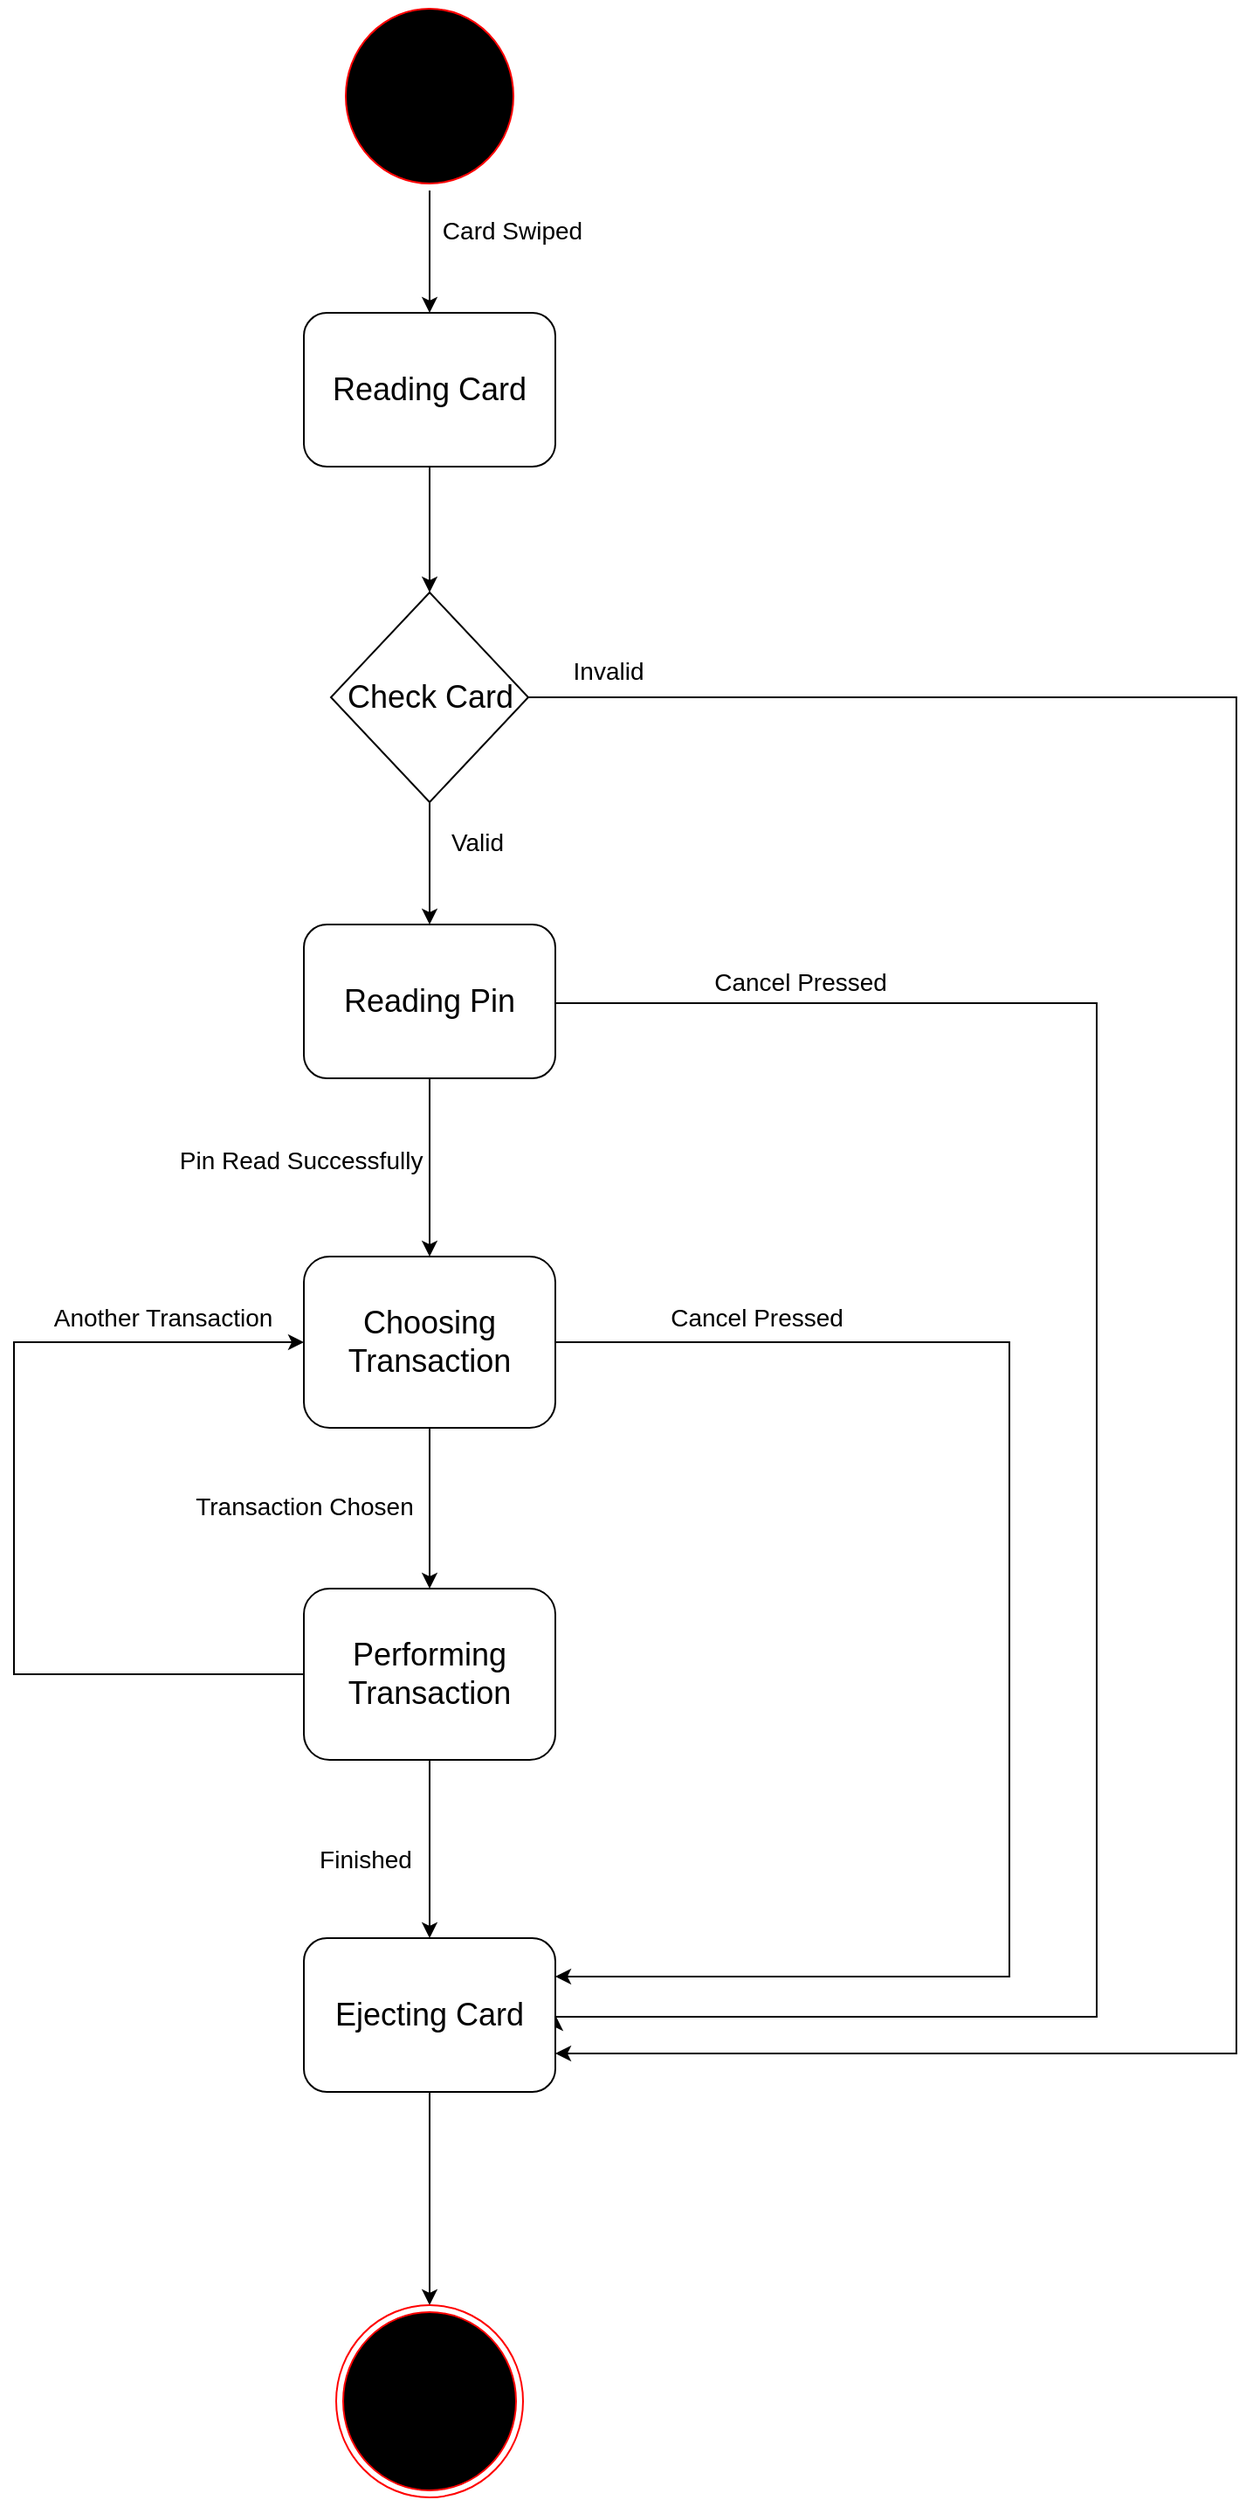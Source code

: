 <mxfile version="21.2.9" type="github">
  <diagram name="Page-1" id="CXV8uM8Q669HFNuF4sEJ">
    <mxGraphModel dx="1799" dy="764" grid="1" gridSize="10" guides="1" tooltips="1" connect="1" arrows="1" fold="1" page="1" pageScale="1" pageWidth="1200" pageHeight="1920" math="0" shadow="0">
      <root>
        <mxCell id="0" />
        <mxCell id="1" parent="0" />
        <mxCell id="PRrC4tiBxtndDEvVd68Q-7" style="edgeStyle=orthogonalEdgeStyle;rounded=0;orthogonalLoop=1;jettySize=auto;html=1;exitX=0.5;exitY=1;exitDx=0;exitDy=0;entryX=0.5;entryY=0;entryDx=0;entryDy=0;" parent="1" source="PRrC4tiBxtndDEvVd68Q-5" target="PRrC4tiBxtndDEvVd68Q-8" edge="1">
          <mxGeometry relative="1" as="geometry">
            <mxPoint x="535.81" y="452" as="targetPoint" />
          </mxGeometry>
        </mxCell>
        <mxCell id="PRrC4tiBxtndDEvVd68Q-5" value="" style="ellipse;html=1;shape=startState;fillColor=#000000;strokeColor=#ff0000;" parent="1" vertex="1">
          <mxGeometry x="486" y="252" width="104" height="108" as="geometry" />
        </mxCell>
        <mxCell id="PRrC4tiBxtndDEvVd68Q-10" style="edgeStyle=orthogonalEdgeStyle;rounded=0;orthogonalLoop=1;jettySize=auto;html=1;exitX=0.5;exitY=1;exitDx=0;exitDy=0;entryX=0.5;entryY=0;entryDx=0;entryDy=0;" parent="1" source="PRrC4tiBxtndDEvVd68Q-8" target="PRrC4tiBxtndDEvVd68Q-17" edge="1">
          <mxGeometry relative="1" as="geometry">
            <mxPoint x="540" y="620" as="targetPoint" />
          </mxGeometry>
        </mxCell>
        <mxCell id="PRrC4tiBxtndDEvVd68Q-8" value="&lt;font style=&quot;font-size: 18px;&quot;&gt;Reading Card&lt;/font&gt;" style="rounded=1;whiteSpace=wrap;html=1;" parent="1" vertex="1">
          <mxGeometry x="466" y="430" width="144" height="88" as="geometry" />
        </mxCell>
        <mxCell id="PRrC4tiBxtndDEvVd68Q-12" style="edgeStyle=orthogonalEdgeStyle;rounded=0;orthogonalLoop=1;jettySize=auto;html=1;entryX=0.5;entryY=0;entryDx=0;entryDy=0;" parent="1" source="PRrC4tiBxtndDEvVd68Q-9" target="PRrC4tiBxtndDEvVd68Q-11" edge="1">
          <mxGeometry relative="1" as="geometry" />
        </mxCell>
        <mxCell id="8gCXjAfjjDtULWV0EaW6-4" style="edgeStyle=orthogonalEdgeStyle;rounded=0;orthogonalLoop=1;jettySize=auto;html=1;exitX=1;exitY=0.5;exitDx=0;exitDy=0;entryX=1;entryY=0.5;entryDx=0;entryDy=0;" edge="1" parent="1" source="PRrC4tiBxtndDEvVd68Q-9" target="PRrC4tiBxtndDEvVd68Q-15">
          <mxGeometry relative="1" as="geometry">
            <mxPoint x="770.0" y="1180" as="targetPoint" />
            <Array as="points">
              <mxPoint x="920" y="825" />
              <mxPoint x="920" y="1405" />
              <mxPoint x="610" y="1405" />
            </Array>
          </mxGeometry>
        </mxCell>
        <mxCell id="PRrC4tiBxtndDEvVd68Q-9" value="&lt;font style=&quot;font-size: 18px;&quot;&gt;Reading Pin&lt;/font&gt;" style="rounded=1;whiteSpace=wrap;html=1;" parent="1" vertex="1">
          <mxGeometry x="466" y="780" width="144" height="88" as="geometry" />
        </mxCell>
        <mxCell id="PRrC4tiBxtndDEvVd68Q-14" style="edgeStyle=orthogonalEdgeStyle;rounded=0;orthogonalLoop=1;jettySize=auto;html=1;exitX=0.5;exitY=1;exitDx=0;exitDy=0;entryX=0.5;entryY=0;entryDx=0;entryDy=0;" parent="1" source="PRrC4tiBxtndDEvVd68Q-11" target="PRrC4tiBxtndDEvVd68Q-13" edge="1">
          <mxGeometry relative="1" as="geometry" />
        </mxCell>
        <mxCell id="8gCXjAfjjDtULWV0EaW6-5" style="edgeStyle=orthogonalEdgeStyle;rounded=0;orthogonalLoop=1;jettySize=auto;html=1;exitX=1;exitY=0.5;exitDx=0;exitDy=0;entryX=1;entryY=0.25;entryDx=0;entryDy=0;" edge="1" parent="1" source="PRrC4tiBxtndDEvVd68Q-11" target="PRrC4tiBxtndDEvVd68Q-15">
          <mxGeometry relative="1" as="geometry">
            <Array as="points">
              <mxPoint x="870" y="1019" />
              <mxPoint x="870" y="1382" />
            </Array>
          </mxGeometry>
        </mxCell>
        <mxCell id="PRrC4tiBxtndDEvVd68Q-11" value="&lt;font style=&quot;font-size: 18px;&quot;&gt;Choosing Transaction&lt;/font&gt;" style="rounded=1;whiteSpace=wrap;html=1;" parent="1" vertex="1">
          <mxGeometry x="466" y="970" width="144" height="98" as="geometry" />
        </mxCell>
        <mxCell id="PRrC4tiBxtndDEvVd68Q-16" style="edgeStyle=orthogonalEdgeStyle;rounded=0;orthogonalLoop=1;jettySize=auto;html=1;exitX=0.5;exitY=1;exitDx=0;exitDy=0;entryX=0.5;entryY=0;entryDx=0;entryDy=0;" parent="1" source="PRrC4tiBxtndDEvVd68Q-13" target="PRrC4tiBxtndDEvVd68Q-15" edge="1">
          <mxGeometry relative="1" as="geometry" />
        </mxCell>
        <mxCell id="8gCXjAfjjDtULWV0EaW6-6" style="edgeStyle=orthogonalEdgeStyle;rounded=0;orthogonalLoop=1;jettySize=auto;html=1;exitX=0;exitY=0.5;exitDx=0;exitDy=0;entryX=0;entryY=0.5;entryDx=0;entryDy=0;" edge="1" parent="1" source="PRrC4tiBxtndDEvVd68Q-13" target="PRrC4tiBxtndDEvVd68Q-11">
          <mxGeometry relative="1" as="geometry">
            <Array as="points">
              <mxPoint x="300" y="1209" />
              <mxPoint x="300" y="1019" />
            </Array>
          </mxGeometry>
        </mxCell>
        <mxCell id="PRrC4tiBxtndDEvVd68Q-13" value="&lt;font style=&quot;font-size: 18px;&quot;&gt;Performing Transaction&lt;/font&gt;" style="rounded=1;whiteSpace=wrap;html=1;" parent="1" vertex="1">
          <mxGeometry x="466" y="1160" width="144" height="98" as="geometry" />
        </mxCell>
        <mxCell id="8gCXjAfjjDtULWV0EaW6-8" style="edgeStyle=orthogonalEdgeStyle;rounded=0;orthogonalLoop=1;jettySize=auto;html=1;exitX=0.5;exitY=1;exitDx=0;exitDy=0;entryX=0.5;entryY=0;entryDx=0;entryDy=0;" edge="1" parent="1" source="PRrC4tiBxtndDEvVd68Q-15" target="8gCXjAfjjDtULWV0EaW6-7">
          <mxGeometry relative="1" as="geometry" />
        </mxCell>
        <mxCell id="PRrC4tiBxtndDEvVd68Q-15" value="&lt;font style=&quot;font-size: 18px;&quot;&gt;Ejecting Card&lt;/font&gt;" style="rounded=1;whiteSpace=wrap;html=1;" parent="1" vertex="1">
          <mxGeometry x="466" y="1360" width="144" height="88" as="geometry" />
        </mxCell>
        <mxCell id="PRrC4tiBxtndDEvVd68Q-18" style="edgeStyle=orthogonalEdgeStyle;rounded=0;orthogonalLoop=1;jettySize=auto;html=1;exitX=0.5;exitY=1;exitDx=0;exitDy=0;entryX=0.5;entryY=0;entryDx=0;entryDy=0;" parent="1" source="PRrC4tiBxtndDEvVd68Q-17" target="PRrC4tiBxtndDEvVd68Q-9" edge="1">
          <mxGeometry relative="1" as="geometry" />
        </mxCell>
        <mxCell id="8gCXjAfjjDtULWV0EaW6-2" style="edgeStyle=orthogonalEdgeStyle;rounded=0;orthogonalLoop=1;jettySize=auto;html=1;exitX=1;exitY=0.5;exitDx=0;exitDy=0;entryX=1;entryY=0.75;entryDx=0;entryDy=0;" edge="1" parent="1" source="PRrC4tiBxtndDEvVd68Q-17" target="PRrC4tiBxtndDEvVd68Q-15">
          <mxGeometry relative="1" as="geometry">
            <Array as="points">
              <mxPoint x="1000" y="650" />
              <mxPoint x="1000" y="1426" />
            </Array>
          </mxGeometry>
        </mxCell>
        <mxCell id="PRrC4tiBxtndDEvVd68Q-17" value="&lt;font style=&quot;font-size: 18px;&quot;&gt;Check Card&lt;/font&gt;" style="rhombus;whiteSpace=wrap;html=1;" parent="1" vertex="1">
          <mxGeometry x="481.5" y="590" width="113" height="120" as="geometry" />
        </mxCell>
        <mxCell id="PRrC4tiBxtndDEvVd68Q-22" value="&lt;font style=&quot;font-size: 14px;&quot;&gt;Card Swiped&lt;/font&gt;" style="text;html=1;align=center;verticalAlign=middle;resizable=0;points=[];autosize=1;strokeColor=none;fillColor=none;" parent="1" vertex="1">
          <mxGeometry x="535" y="368" width="100" height="30" as="geometry" />
        </mxCell>
        <mxCell id="PRrC4tiBxtndDEvVd68Q-23" value="&lt;font style=&quot;font-size: 14px;&quot;&gt;Valid&lt;/font&gt;" style="text;html=1;align=center;verticalAlign=middle;resizable=0;points=[];autosize=1;strokeColor=none;fillColor=none;" parent="1" vertex="1">
          <mxGeometry x="540" y="718" width="50" height="30" as="geometry" />
        </mxCell>
        <mxCell id="PRrC4tiBxtndDEvVd68Q-24" value="&lt;font style=&quot;font-size: 14px;&quot;&gt;Invalid&lt;/font&gt;" style="text;html=1;align=center;verticalAlign=middle;resizable=0;points=[];autosize=1;strokeColor=none;fillColor=none;" parent="1" vertex="1">
          <mxGeometry x="610" y="620" width="60" height="30" as="geometry" />
        </mxCell>
        <mxCell id="8gCXjAfjjDtULWV0EaW6-7" value="" style="ellipse;html=1;shape=endState;fillColor=#000000;strokeColor=#ff0000;" vertex="1" parent="1">
          <mxGeometry x="484.5" y="1570" width="107" height="110" as="geometry" />
        </mxCell>
        <mxCell id="8gCXjAfjjDtULWV0EaW6-9" value="&lt;font style=&quot;font-size: 14px;&quot;&gt;Cancel Pressed&lt;/font&gt;" style="text;html=1;align=center;verticalAlign=middle;resizable=0;points=[];autosize=1;strokeColor=none;fillColor=none;" vertex="1" parent="1">
          <mxGeometry x="690" y="798" width="120" height="30" as="geometry" />
        </mxCell>
        <mxCell id="8gCXjAfjjDtULWV0EaW6-10" value="&lt;font style=&quot;font-size: 14px;&quot;&gt;Pin Read Successfully&amp;nbsp;&lt;/font&gt;" style="text;html=1;align=center;verticalAlign=middle;resizable=0;points=[];autosize=1;strokeColor=none;fillColor=none;" vertex="1" parent="1">
          <mxGeometry x="381" y="900" width="170" height="30" as="geometry" />
        </mxCell>
        <mxCell id="8gCXjAfjjDtULWV0EaW6-11" value="&lt;font style=&quot;font-size: 14px;&quot;&gt;Cancel Pressed&lt;/font&gt;" style="text;html=1;align=center;verticalAlign=middle;resizable=0;points=[];autosize=1;strokeColor=none;fillColor=none;" vertex="1" parent="1">
          <mxGeometry x="665" y="990" width="120" height="30" as="geometry" />
        </mxCell>
        <mxCell id="8gCXjAfjjDtULWV0EaW6-12" value="&lt;font style=&quot;font-size: 14px;&quot;&gt;Another Transaction&lt;/font&gt;" style="text;html=1;align=center;verticalAlign=middle;resizable=0;points=[];autosize=1;strokeColor=none;fillColor=none;" vertex="1" parent="1">
          <mxGeometry x="310" y="990" width="150" height="30" as="geometry" />
        </mxCell>
        <mxCell id="8gCXjAfjjDtULWV0EaW6-13" value="&lt;font style=&quot;font-size: 14px;&quot;&gt;Transaction Chosen&lt;/font&gt;" style="text;html=1;align=center;verticalAlign=middle;resizable=0;points=[];autosize=1;strokeColor=none;fillColor=none;" vertex="1" parent="1">
          <mxGeometry x="391" y="1098" width="150" height="30" as="geometry" />
        </mxCell>
        <mxCell id="8gCXjAfjjDtULWV0EaW6-15" value="&lt;font style=&quot;font-size: 14px;&quot;&gt;Finished&lt;/font&gt;" style="text;html=1;align=center;verticalAlign=middle;resizable=0;points=[];autosize=1;strokeColor=none;fillColor=none;" vertex="1" parent="1">
          <mxGeometry x="461" y="1300" width="80" height="30" as="geometry" />
        </mxCell>
      </root>
    </mxGraphModel>
  </diagram>
</mxfile>
